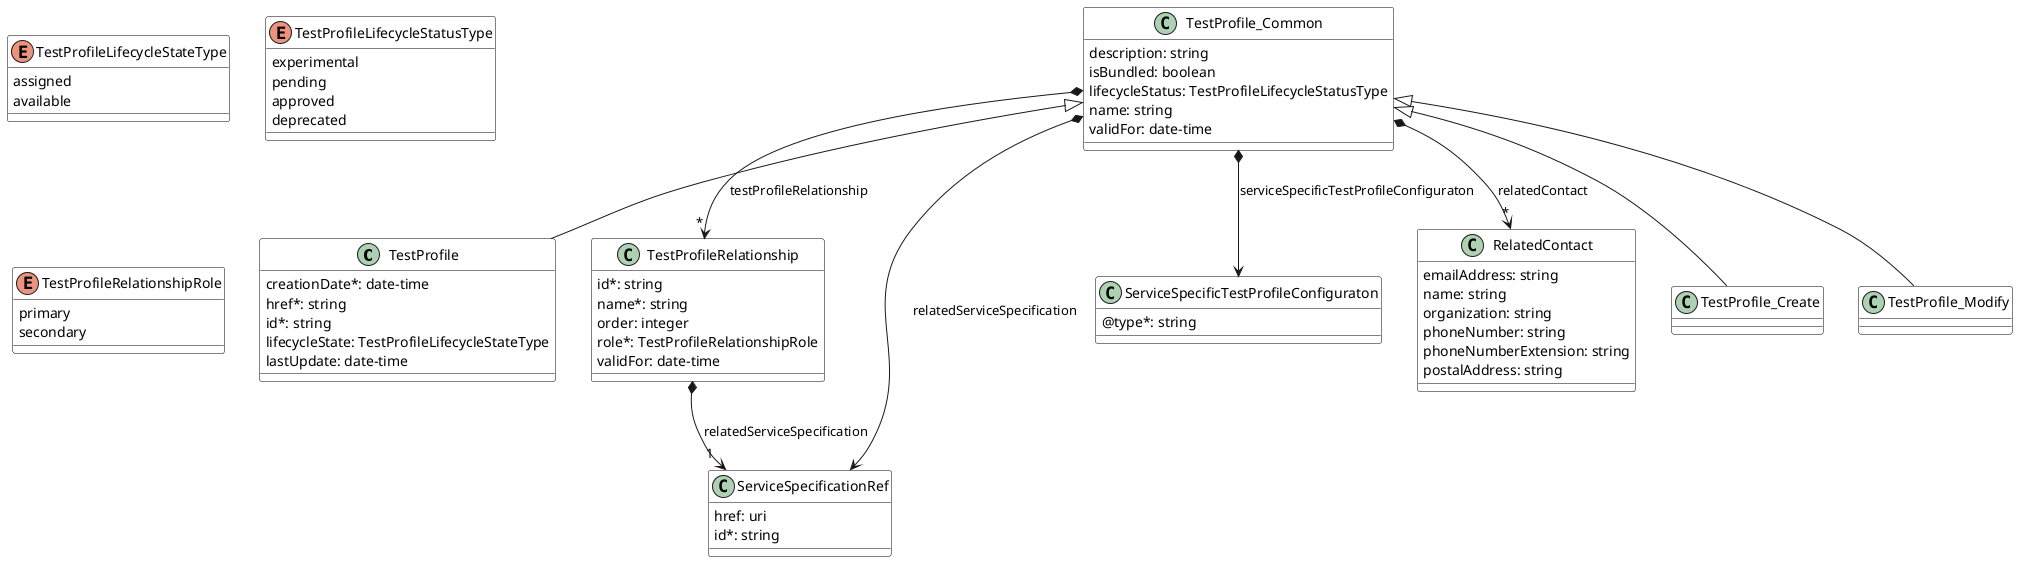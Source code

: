 @startuml tpDataModel
skinparam {
    ClassBackgroundColor White
    ClassBorderColor Black
}

class TestProfile {
    creationDate*: date-time
    href*: string
    id*: string
    lifecycleState: TestProfileLifecycleStateType
    lastUpdate: date-time

}
TestProfile_Common <|-- TestProfile



enum TestProfileLifecycleStateType {

    assigned
    available
}
enum TestProfileLifecycleStatusType {

    experimental
    pending
    approved
    deprecated
}

class TestProfileRelationship {

    id*: string
    name*: string
    order: integer
    role*: TestProfileRelationshipRole
    validFor: date-time
}

TestProfileRelationship *-->"1" ServiceSpecificationRef : relatedServiceSpecification


enum TestProfileRelationshipRole {

    primary
    secondary
}


class TestProfile_Common {

    description: string
    isBundled: boolean
    lifecycleStatus: TestProfileLifecycleStatusType
    name: string
    validFor: date-time
}

TestProfile_Common *-->"*" TestProfileRelationship : testProfileRelationship
TestProfile_Common *--> ServiceSpecificTestProfileConfiguraton : serviceSpecificTestProfileConfiguraton
TestProfile_Common *--> ServiceSpecificationRef : relatedServiceSpecification
TestProfile_Common *-->"*" RelatedContact : relatedContact

class ServiceSpecificTestProfileConfiguraton {

    @type*: string
}

class RelatedContact {

    emailAddress: string
    name: string
    organization: string
    phoneNumber: string
    phoneNumberExtension: string
    postalAddress: string
}

class ServiceSpecificationRef {

    href: uri
    id*: string
}

class TestProfile_Create {

}
TestProfile_Common <|-- TestProfile_Create



class TestProfile_Modify {

}
TestProfile_Common <|-- TestProfile_Modify

@enduml